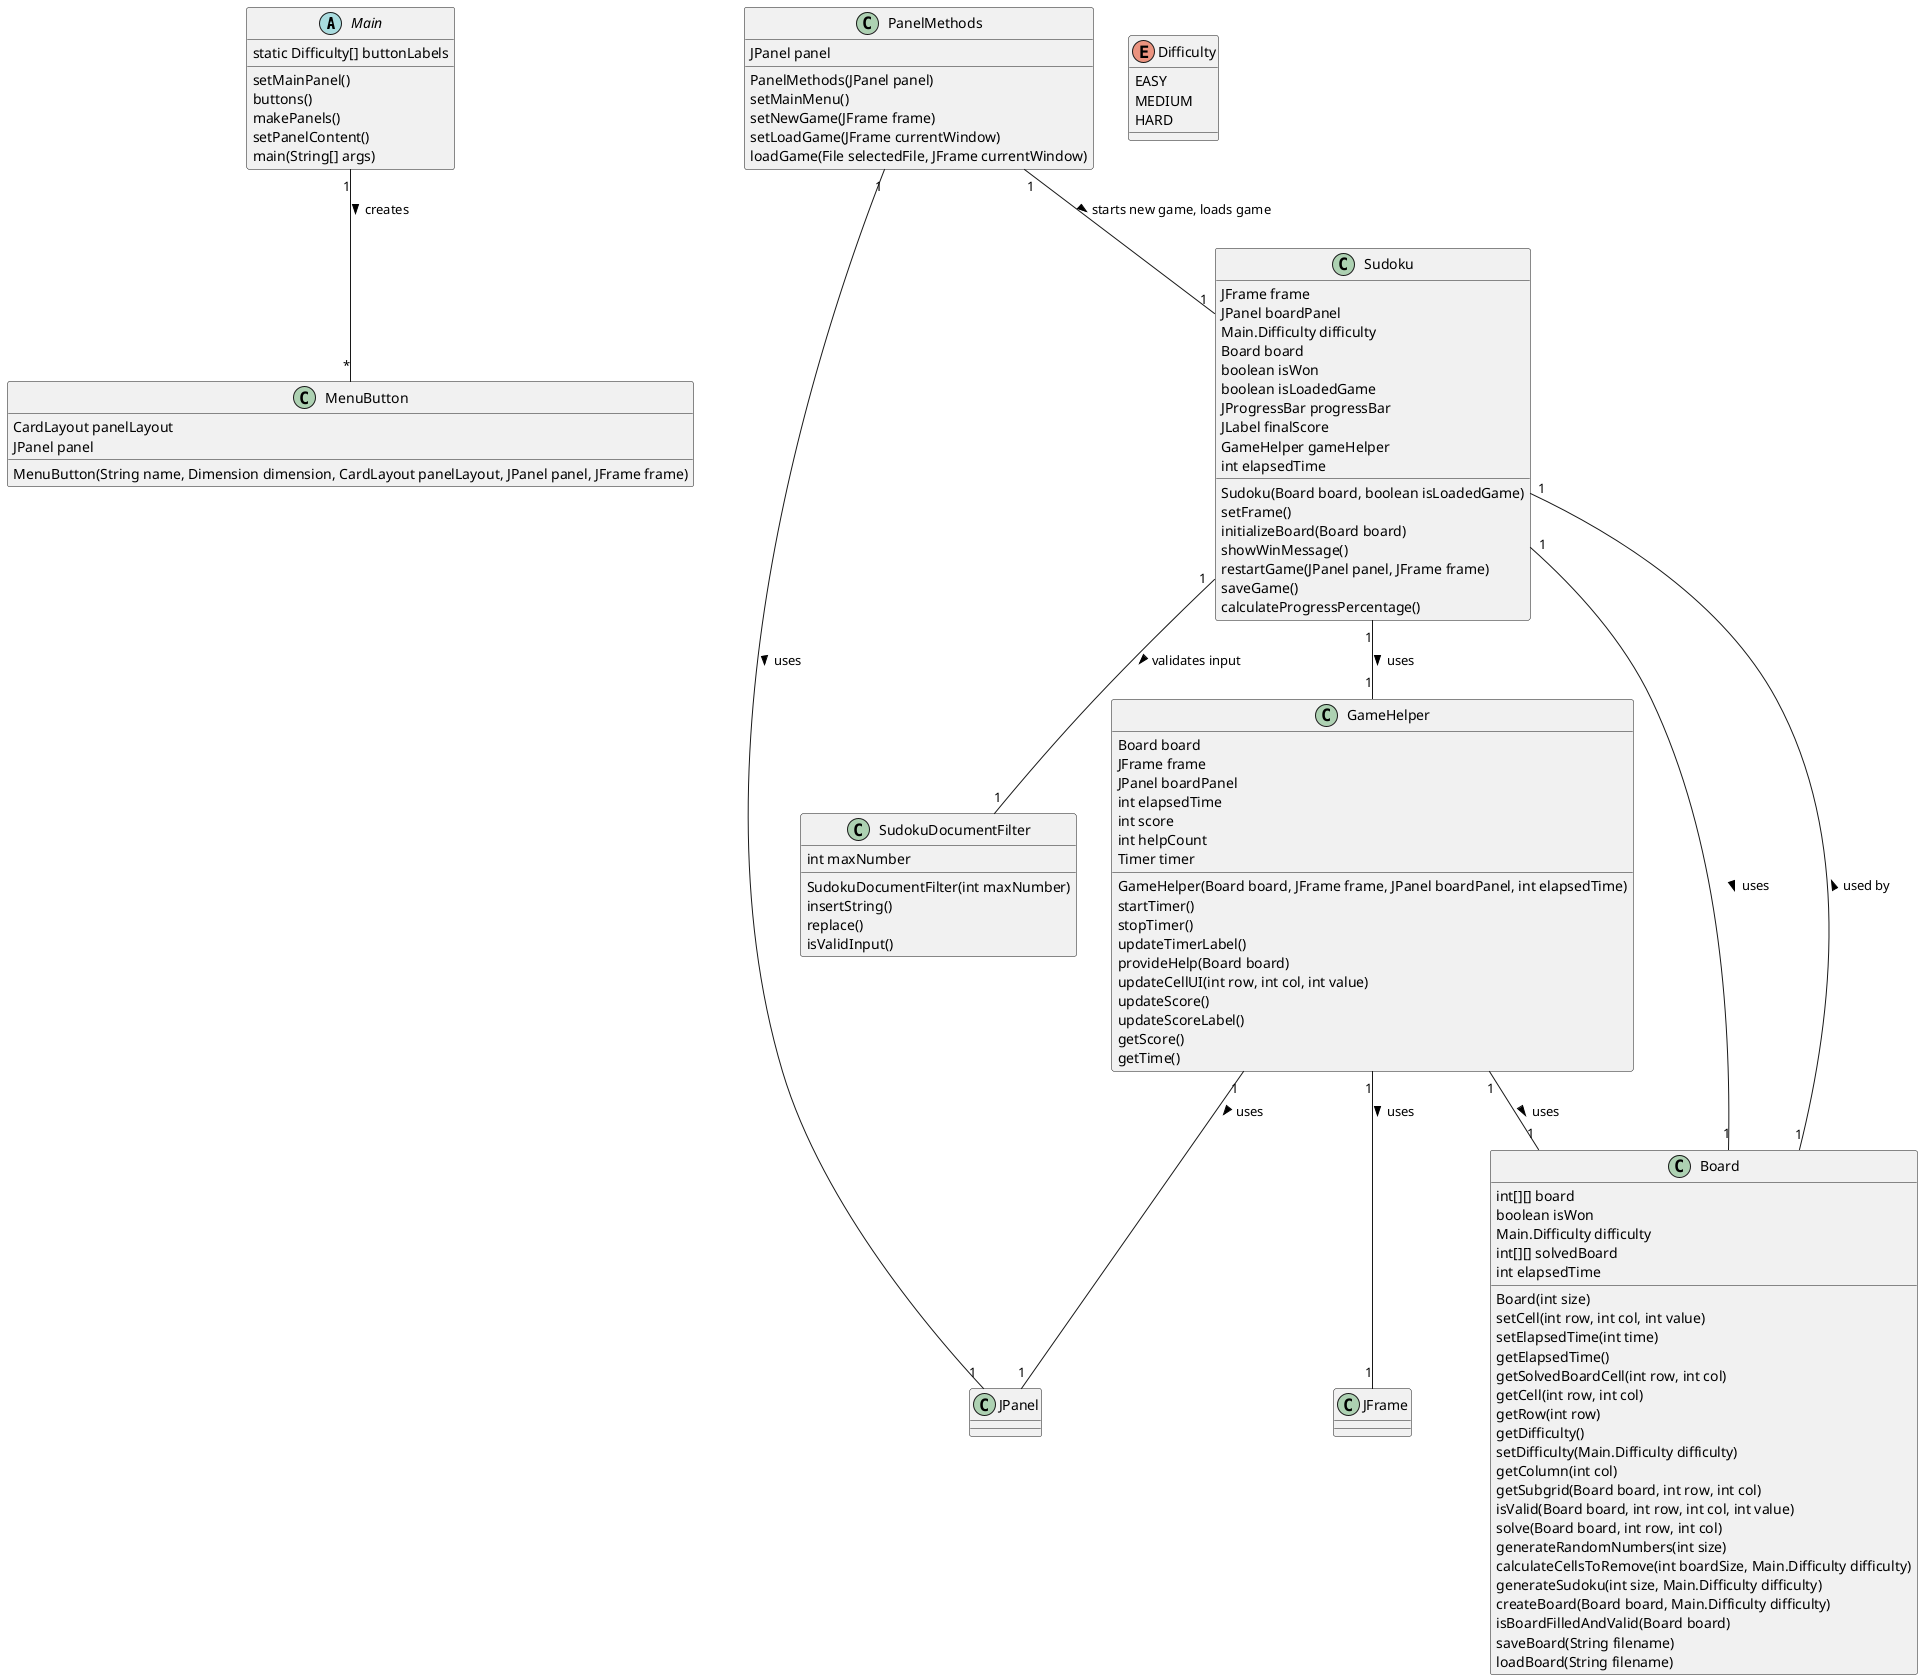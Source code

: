 @startuml
'https://plantuml.com/class-diagram

abstract class Main {
  static Difficulty[] buttonLabels
  setMainPanel()
  buttons() 
  makePanels()
  setPanelContent()
  main(String[] args)
}

class MenuButton {
  CardLayout panelLayout
  JPanel panel
  MenuButton(String name, Dimension dimension, CardLayout panelLayout, JPanel panel, JFrame frame)
}

class Sudoku {
  JFrame frame
  JPanel boardPanel
  Main.Difficulty difficulty
  Board board
  boolean isWon
  boolean isLoadedGame
  JProgressBar progressBar
  JLabel finalScore
  GameHelper gameHelper
  int elapsedTime
  Sudoku(Board board, boolean isLoadedGame)
  setFrame()
  initializeBoard(Board board)
  showWinMessage()
  restartGame(JPanel panel, JFrame frame)
  saveGame()
  calculateProgressPercentage()
}

class SudokuDocumentFilter {
  int maxNumber
  SudokuDocumentFilter(int maxNumber)
  insertString()
  replace()
  isValidInput()
}

class GameHelper {
  Board board
  JFrame frame
  JPanel boardPanel
  int elapsedTime
  int score
  int helpCount
  Timer timer
  GameHelper(Board board, JFrame frame, JPanel boardPanel, int elapsedTime)
  startTimer()
  stopTimer()
  updateTimerLabel()
  provideHelp(Board board)
  updateCellUI(int row, int col, int value)
  updateScore()
  updateScoreLabel()
  getScore()
  getTime()
}

class Board {
  int[][] board
  boolean isWon
  Main.Difficulty difficulty
  int[][] solvedBoard
  int elapsedTime
  Board(int size)
  setCell(int row, int col, int value)
  setElapsedTime(int time)
  getElapsedTime()
  getSolvedBoardCell(int row, int col)
  getCell(int row, int col)
  getRow(int row)
  getDifficulty()
  setDifficulty(Main.Difficulty difficulty)
  getColumn(int col)
  getSubgrid(Board board, int row, int col)
  isValid(Board board, int row, int col, int value)
  solve(Board board, int row, int col)
  generateRandomNumbers(int size)
  calculateCellsToRemove(int boardSize, Main.Difficulty difficulty)
  generateSudoku(int size, Main.Difficulty difficulty)
  createBoard(Board board, Main.Difficulty difficulty)
  isBoardFilledAndValid(Board board)
  saveBoard(String filename)
  loadBoard(String filename)
}

class PanelMethods {
  JPanel panel
  PanelMethods(JPanel panel)
  setMainMenu()
  setNewGame(JFrame frame)
  setLoadGame(JFrame currentWindow)
  loadGame(File selectedFile, JFrame currentWindow)
}

enum Difficulty {
  EASY
  MEDIUM
  HARD
}

Main "1" -- "*" MenuButton : creates >
Sudoku "1" -- "1" Board : uses >
Sudoku "1" -- "1" GameHelper : uses >
Sudoku "1" -- "1" SudokuDocumentFilter : validates input >
GameHelper "1" -- "1" Board : uses >
GameHelper "1" -- "1" JFrame : uses >
GameHelper "1" -- "1" JPanel : uses >
Board "1" -- "1" Sudoku : used by >
PanelMethods "1" -- "1" JPanel : uses >
PanelMethods "1" -- "1" Sudoku : starts new game, loads game >
@enduml

